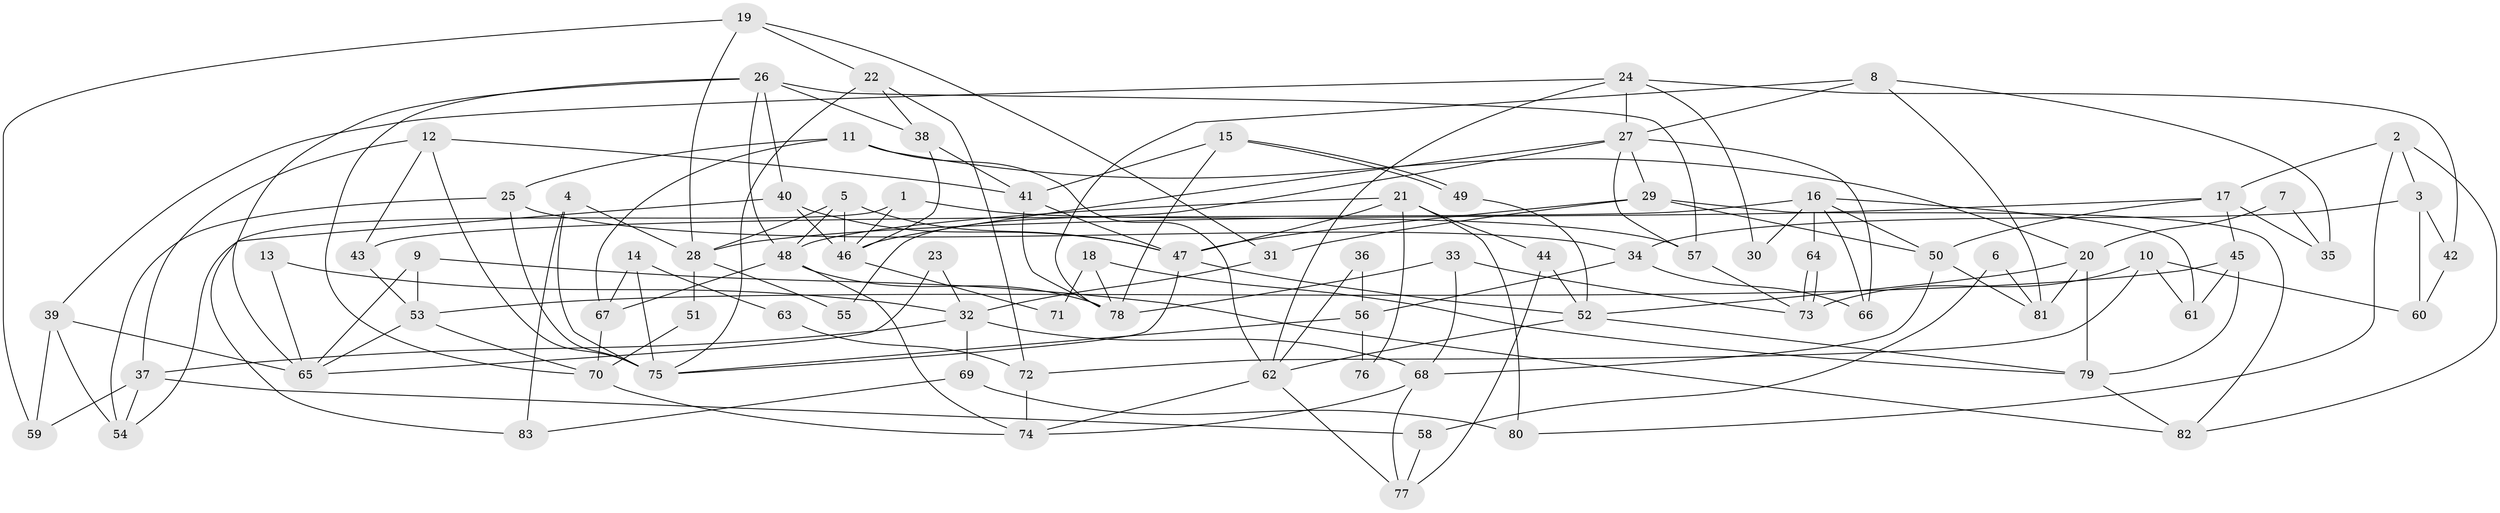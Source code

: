 // coarse degree distribution, {8: 0.12121212121212122, 4: 0.15151515151515152, 3: 0.18181818181818182, 12: 0.030303030303030304, 2: 0.12121212121212122, 9: 0.030303030303030304, 7: 0.06060606060606061, 6: 0.12121212121212122, 14: 0.06060606060606061, 11: 0.030303030303030304, 10: 0.030303030303030304, 5: 0.06060606060606061}
// Generated by graph-tools (version 1.1) at 2025/18/03/04/25 18:18:30]
// undirected, 83 vertices, 166 edges
graph export_dot {
graph [start="1"]
  node [color=gray90,style=filled];
  1;
  2;
  3;
  4;
  5;
  6;
  7;
  8;
  9;
  10;
  11;
  12;
  13;
  14;
  15;
  16;
  17;
  18;
  19;
  20;
  21;
  22;
  23;
  24;
  25;
  26;
  27;
  28;
  29;
  30;
  31;
  32;
  33;
  34;
  35;
  36;
  37;
  38;
  39;
  40;
  41;
  42;
  43;
  44;
  45;
  46;
  47;
  48;
  49;
  50;
  51;
  52;
  53;
  54;
  55;
  56;
  57;
  58;
  59;
  60;
  61;
  62;
  63;
  64;
  65;
  66;
  67;
  68;
  69;
  70;
  71;
  72;
  73;
  74;
  75;
  76;
  77;
  78;
  79;
  80;
  81;
  82;
  83;
  1 -- 54;
  1 -- 46;
  1 -- 57;
  2 -- 17;
  2 -- 82;
  2 -- 3;
  2 -- 80;
  3 -- 42;
  3 -- 34;
  3 -- 60;
  4 -- 83;
  4 -- 75;
  4 -- 28;
  5 -- 28;
  5 -- 47;
  5 -- 46;
  5 -- 48;
  6 -- 58;
  6 -- 81;
  7 -- 35;
  7 -- 20;
  8 -- 81;
  8 -- 78;
  8 -- 27;
  8 -- 35;
  9 -- 82;
  9 -- 65;
  9 -- 53;
  10 -- 72;
  10 -- 61;
  10 -- 60;
  10 -- 73;
  11 -- 67;
  11 -- 25;
  11 -- 20;
  11 -- 62;
  12 -- 41;
  12 -- 43;
  12 -- 37;
  12 -- 75;
  13 -- 65;
  13 -- 32;
  14 -- 67;
  14 -- 75;
  14 -- 63;
  15 -- 41;
  15 -- 49;
  15 -- 49;
  15 -- 78;
  16 -- 66;
  16 -- 50;
  16 -- 30;
  16 -- 43;
  16 -- 61;
  16 -- 64;
  17 -- 50;
  17 -- 45;
  17 -- 28;
  17 -- 35;
  18 -- 79;
  18 -- 78;
  18 -- 71;
  19 -- 22;
  19 -- 28;
  19 -- 31;
  19 -- 59;
  20 -- 52;
  20 -- 79;
  20 -- 81;
  21 -- 48;
  21 -- 47;
  21 -- 44;
  21 -- 76;
  21 -- 80;
  22 -- 38;
  22 -- 75;
  22 -- 72;
  23 -- 32;
  23 -- 65;
  24 -- 62;
  24 -- 27;
  24 -- 30;
  24 -- 39;
  24 -- 42;
  25 -- 75;
  25 -- 54;
  25 -- 34;
  26 -- 57;
  26 -- 65;
  26 -- 38;
  26 -- 40;
  26 -- 48;
  26 -- 70;
  27 -- 57;
  27 -- 29;
  27 -- 46;
  27 -- 55;
  27 -- 66;
  28 -- 51;
  28 -- 55;
  29 -- 47;
  29 -- 31;
  29 -- 50;
  29 -- 82;
  31 -- 32;
  32 -- 68;
  32 -- 37;
  32 -- 69;
  33 -- 73;
  33 -- 78;
  33 -- 68;
  34 -- 56;
  34 -- 66;
  36 -- 62;
  36 -- 56;
  37 -- 54;
  37 -- 58;
  37 -- 59;
  38 -- 46;
  38 -- 41;
  39 -- 59;
  39 -- 54;
  39 -- 65;
  40 -- 46;
  40 -- 47;
  40 -- 83;
  41 -- 78;
  41 -- 47;
  42 -- 60;
  43 -- 53;
  44 -- 52;
  44 -- 77;
  45 -- 79;
  45 -- 53;
  45 -- 61;
  46 -- 71;
  47 -- 52;
  47 -- 75;
  48 -- 67;
  48 -- 74;
  48 -- 78;
  49 -- 52;
  50 -- 68;
  50 -- 81;
  51 -- 70;
  52 -- 62;
  52 -- 79;
  53 -- 70;
  53 -- 65;
  56 -- 75;
  56 -- 76;
  57 -- 73;
  58 -- 77;
  62 -- 77;
  62 -- 74;
  63 -- 72;
  64 -- 73;
  64 -- 73;
  67 -- 70;
  68 -- 74;
  68 -- 77;
  69 -- 80;
  69 -- 83;
  70 -- 74;
  72 -- 74;
  79 -- 82;
}
